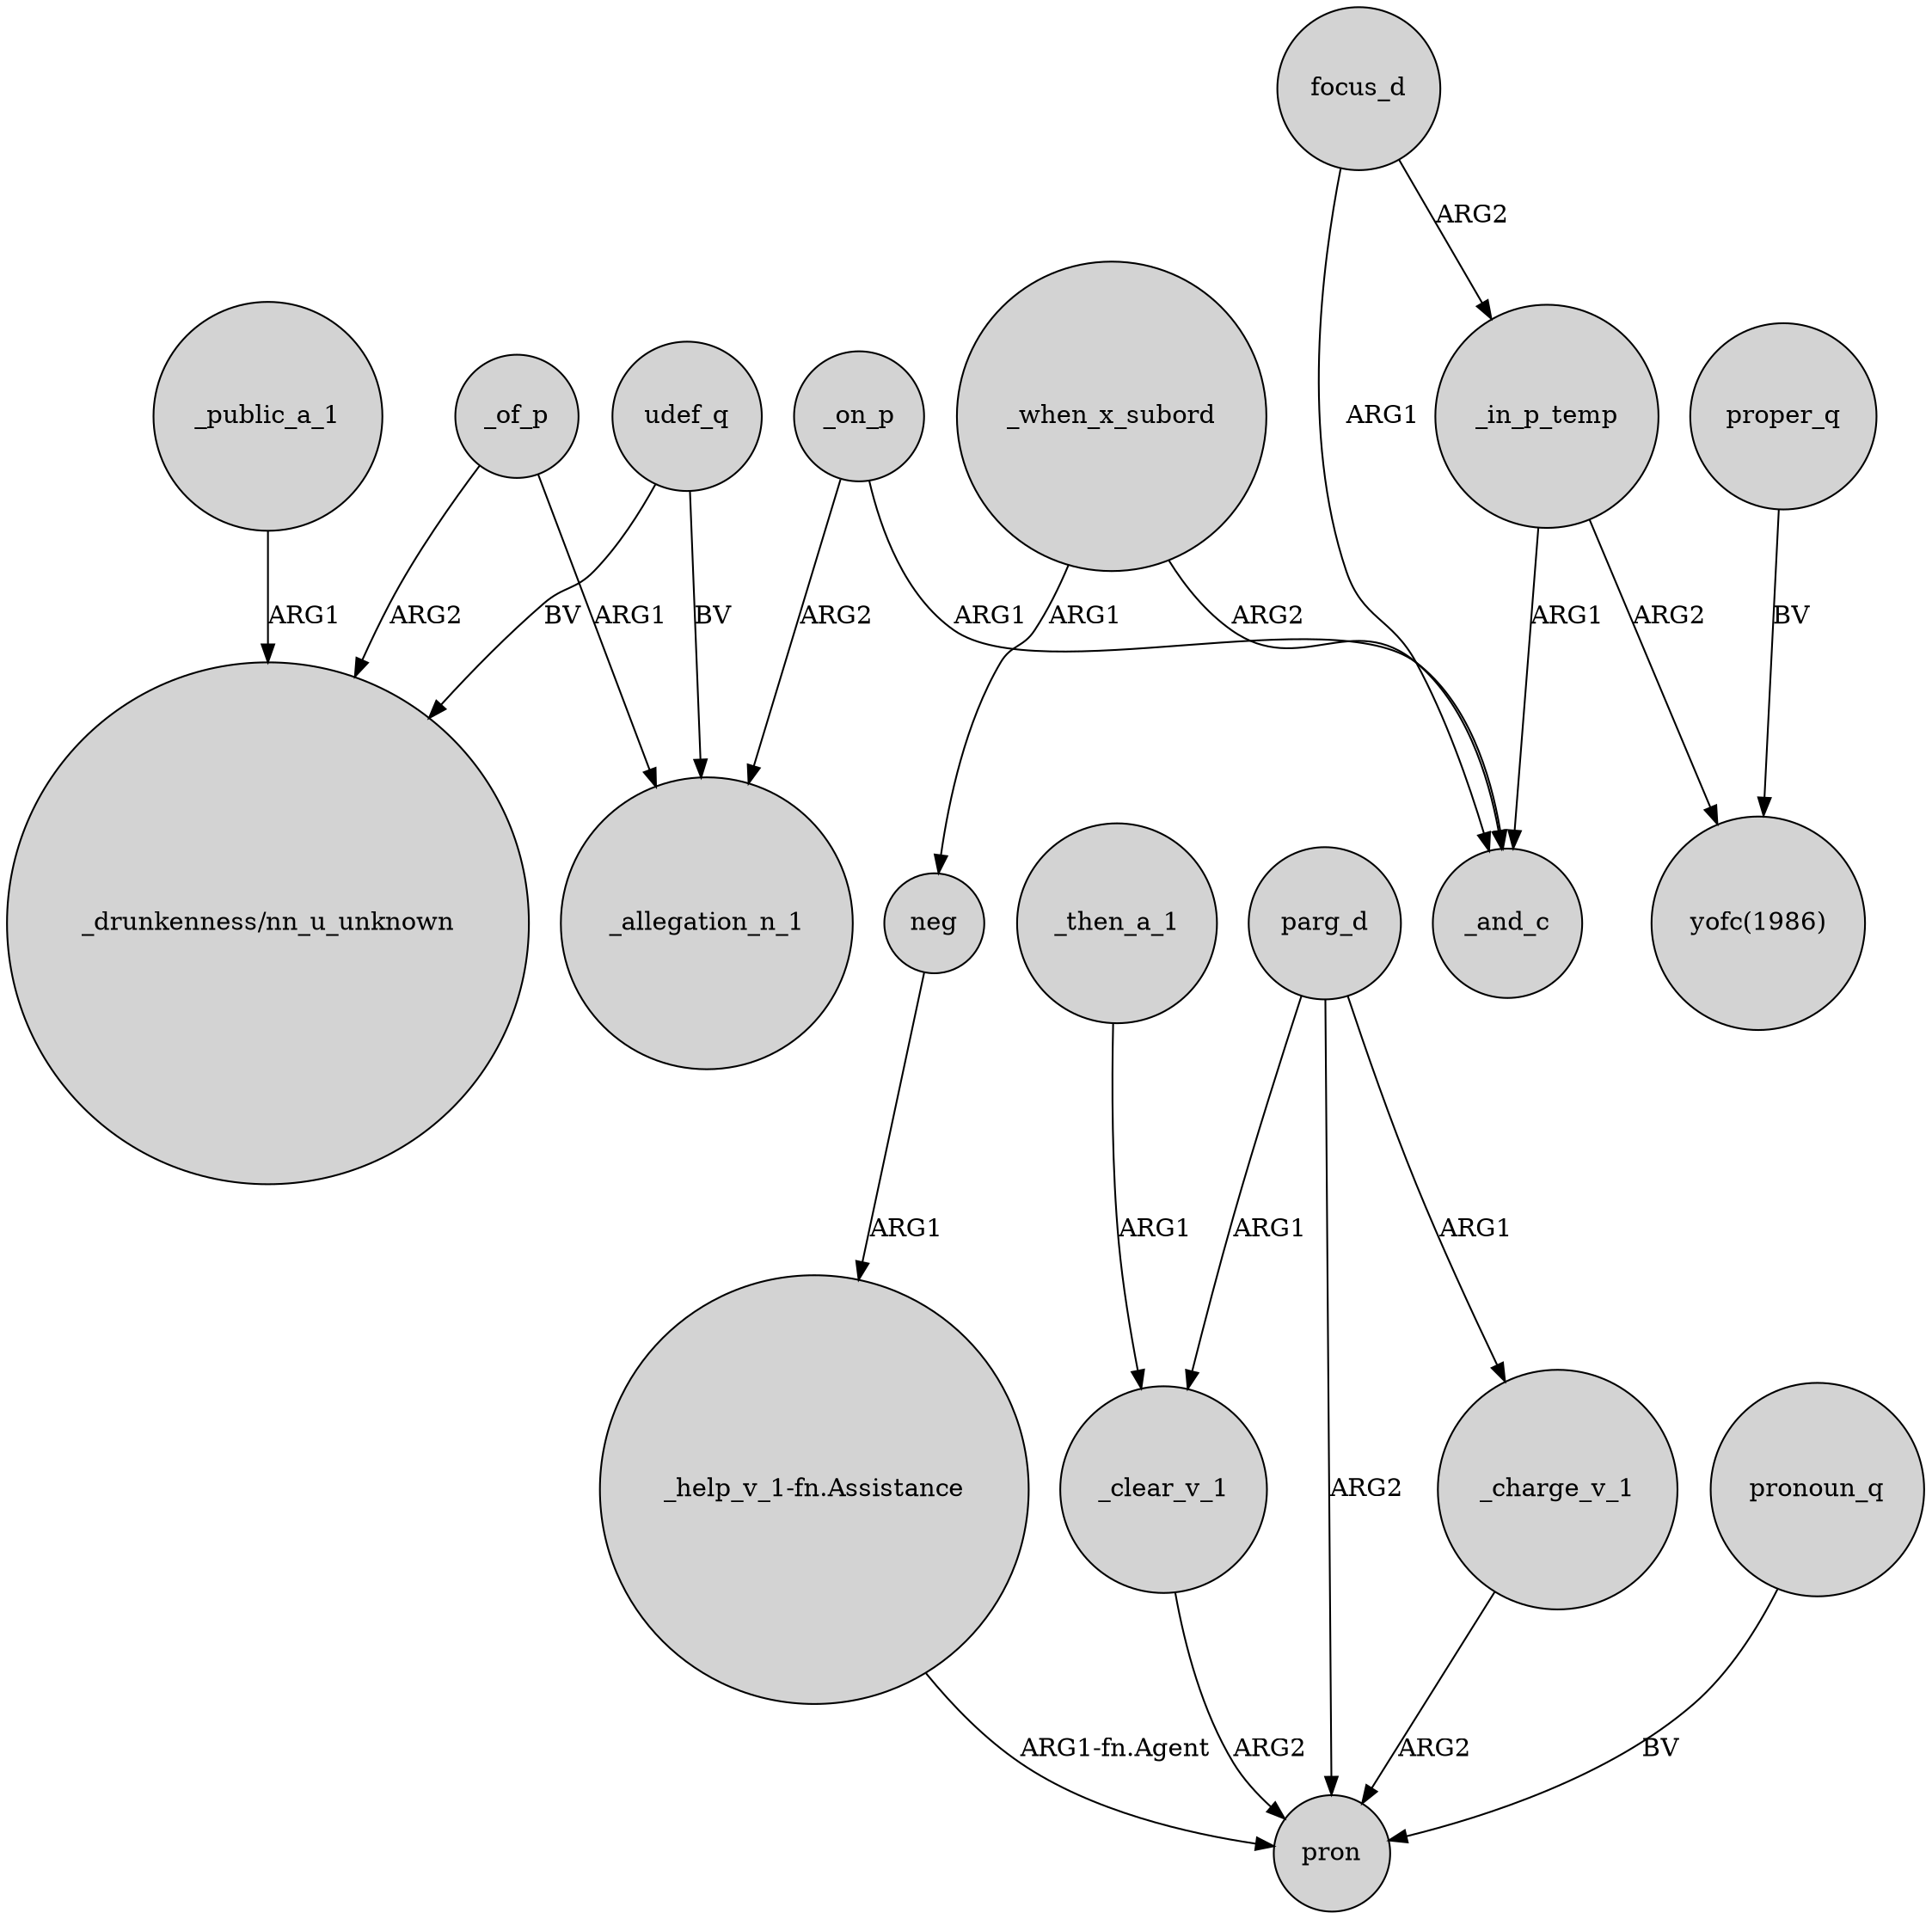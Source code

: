 digraph {
	node [shape=circle style=filled]
	_of_p -> _allegation_n_1 [label=ARG1]
	focus_d -> _in_p_temp [label=ARG2]
	_in_p_temp -> "yofc(1986)" [label=ARG2]
	_clear_v_1 -> pron [label=ARG2]
	_in_p_temp -> _and_c [label=ARG1]
	_of_p -> "_drunkenness/nn_u_unknown" [label=ARG2]
	_on_p -> _and_c [label=ARG1]
	_on_p -> _allegation_n_1 [label=ARG2]
	_charge_v_1 -> pron [label=ARG2]
	neg -> "_help_v_1-fn.Assistance" [label=ARG1]
	parg_d -> pron [label=ARG2]
	pronoun_q -> pron [label=BV]
	parg_d -> _clear_v_1 [label=ARG1]
	_when_x_subord -> _and_c [label=ARG2]
	_public_a_1 -> "_drunkenness/nn_u_unknown" [label=ARG1]
	focus_d -> _and_c [label=ARG1]
	proper_q -> "yofc(1986)" [label=BV]
	udef_q -> _allegation_n_1 [label=BV]
	_then_a_1 -> _clear_v_1 [label=ARG1]
	"_help_v_1-fn.Assistance" -> pron [label="ARG1-fn.Agent"]
	udef_q -> "_drunkenness/nn_u_unknown" [label=BV]
	_when_x_subord -> neg [label=ARG1]
	parg_d -> _charge_v_1 [label=ARG1]
}
